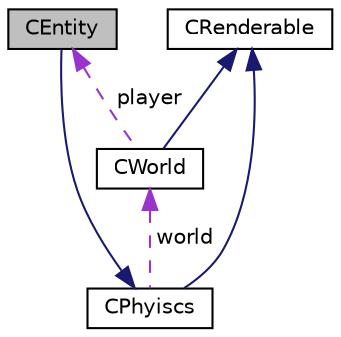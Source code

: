 digraph "CEntity"
{
 // LATEX_PDF_SIZE
  edge [fontname="Helvetica",fontsize="10",labelfontname="Helvetica",labelfontsize="10"];
  node [fontname="Helvetica",fontsize="10",shape=record];
  Node1 [label="CEntity",height=0.2,width=0.4,color="black", fillcolor="grey75", style="filled", fontcolor="black",tooltip=" "];
  Node2 -> Node1 [dir="back",color="midnightblue",fontsize="10",style="solid"];
  Node2 [label="CPhyiscs",height=0.2,width=0.4,color="black", fillcolor="white", style="filled",URL="$classCPhyiscs.html",tooltip=" "];
  Node3 -> Node2 [dir="back",color="midnightblue",fontsize="10",style="solid"];
  Node3 [label="CRenderable",height=0.2,width=0.4,color="black", fillcolor="white", style="filled",URL="$classCRenderable.html",tooltip=" "];
  Node4 -> Node2 [dir="back",color="darkorchid3",fontsize="10",style="dashed",label=" world" ];
  Node4 [label="CWorld",height=0.2,width=0.4,color="black", fillcolor="white", style="filled",URL="$classCWorld.html",tooltip=" "];
  Node3 -> Node4 [dir="back",color="midnightblue",fontsize="10",style="solid"];
  Node1 -> Node4 [dir="back",color="darkorchid3",fontsize="10",style="dashed",label=" player" ];
}
